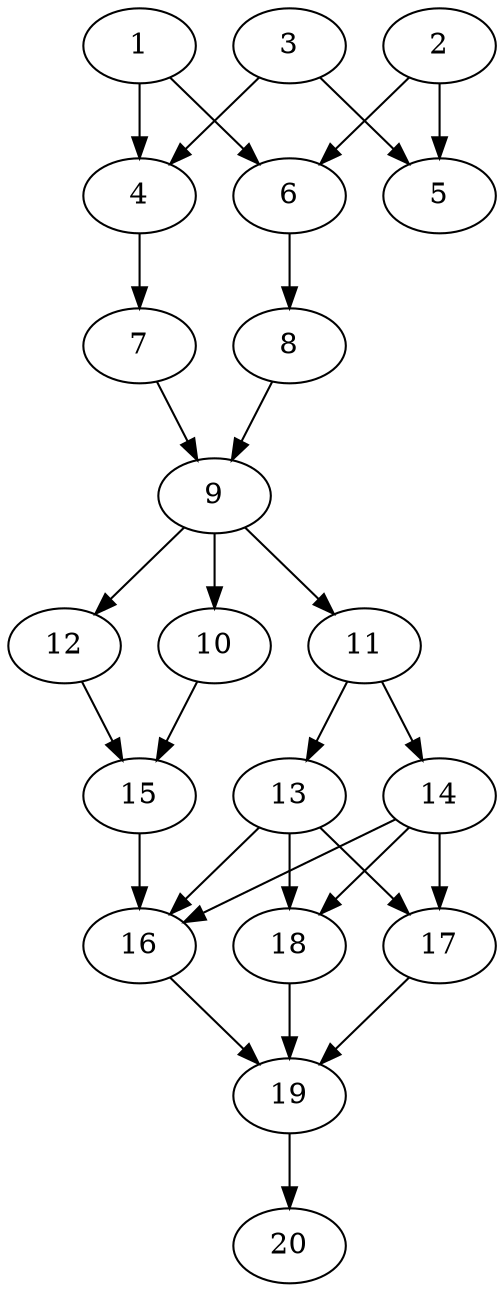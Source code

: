// DAG automatically generated by daggen at Sat Jul 27 15:36:52 2019
// ./daggen --dot -n 20 --ccr 0.5 --fat 0.4 --regular 0.5 --density 0.8 --mindata 5242880 --maxdata 52428800 
digraph G {
  1 [size="38488064", alpha="0.08", expect_size="19244032"] 
  1 -> 4 [size ="19244032"]
  1 -> 6 [size ="19244032"]
  2 [size="19228672", alpha="0.05", expect_size="9614336"] 
  2 -> 5 [size ="9614336"]
  2 -> 6 [size ="9614336"]
  3 [size="88893440", alpha="0.10", expect_size="44446720"] 
  3 -> 4 [size ="44446720"]
  3 -> 5 [size ="44446720"]
  4 [size="57905152", alpha="0.09", expect_size="28952576"] 
  4 -> 7 [size ="28952576"]
  5 [size="54886400", alpha="0.08", expect_size="27443200"] 
  6 [size="90613760", alpha="0.13", expect_size="45306880"] 
  6 -> 8 [size ="45306880"]
  7 [size="42872832", alpha="0.10", expect_size="21436416"] 
  7 -> 9 [size ="21436416"]
  8 [size="57157632", alpha="0.03", expect_size="28578816"] 
  8 -> 9 [size ="28578816"]
  9 [size="100290560", alpha="0.18", expect_size="50145280"] 
  9 -> 10 [size ="50145280"]
  9 -> 11 [size ="50145280"]
  9 -> 12 [size ="50145280"]
  10 [size="75114496", alpha="0.01", expect_size="37557248"] 
  10 -> 15 [size ="37557248"]
  11 [size="19922944", alpha="0.08", expect_size="9961472"] 
  11 -> 13 [size ="9961472"]
  11 -> 14 [size ="9961472"]
  12 [size="56979456", alpha="0.19", expect_size="28489728"] 
  12 -> 15 [size ="28489728"]
  13 [size="80850944", alpha="0.19", expect_size="40425472"] 
  13 -> 16 [size ="40425472"]
  13 -> 17 [size ="40425472"]
  13 -> 18 [size ="40425472"]
  14 [size="32028672", alpha="0.15", expect_size="16014336"] 
  14 -> 16 [size ="16014336"]
  14 -> 17 [size ="16014336"]
  14 -> 18 [size ="16014336"]
  15 [size="72294400", alpha="0.15", expect_size="36147200"] 
  15 -> 16 [size ="36147200"]
  16 [size="16130048", alpha="0.14", expect_size="8065024"] 
  16 -> 19 [size ="8065024"]
  17 [size="75952128", alpha="0.05", expect_size="37976064"] 
  17 -> 19 [size ="37976064"]
  18 [size="30793728", alpha="0.07", expect_size="15396864"] 
  18 -> 19 [size ="15396864"]
  19 [size="44244992", alpha="0.11", expect_size="22122496"] 
  19 -> 20 [size ="22122496"]
  20 [size="33859584", alpha="0.08", expect_size="16929792"] 
}
